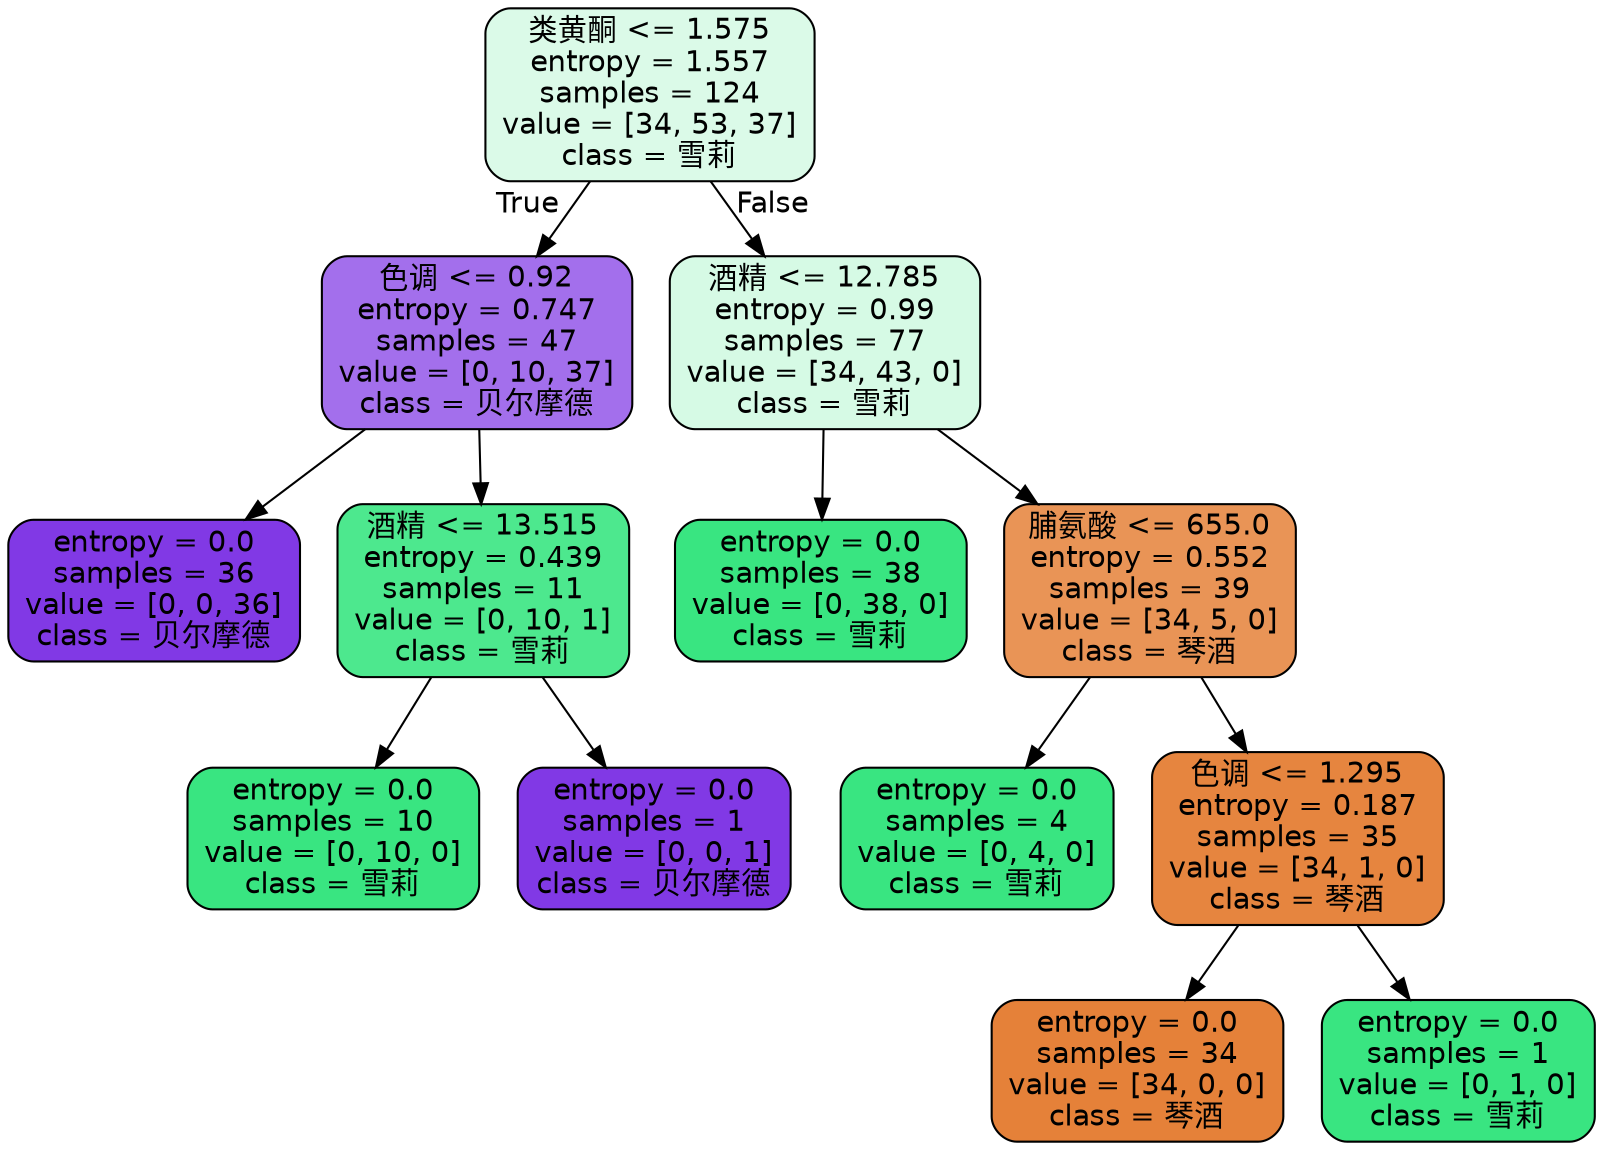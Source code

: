 digraph Tree {
node [shape=box, style="filled, rounded", color="black", fontname="helvetica"] ;
edge [fontname="helvetica"] ;
0 [label="类黄酮 <= 1.575\nentropy = 1.557\nsamples = 124\nvalue = [34, 53, 37]\nclass = 雪莉", fillcolor="#dbfae8"] ;
1 [label="色调 <= 0.92\nentropy = 0.747\nsamples = 47\nvalue = [0, 10, 37]\nclass = 贝尔摩德", fillcolor="#a36fec"] ;
0 -> 1 [labeldistance=2.5, labelangle=45, headlabel="True"] ;
2 [label="entropy = 0.0\nsamples = 36\nvalue = [0, 0, 36]\nclass = 贝尔摩德", fillcolor="#8139e5"] ;
1 -> 2 ;
3 [label="酒精 <= 13.515\nentropy = 0.439\nsamples = 11\nvalue = [0, 10, 1]\nclass = 雪莉", fillcolor="#4de88e"] ;
1 -> 3 ;
4 [label="entropy = 0.0\nsamples = 10\nvalue = [0, 10, 0]\nclass = 雪莉", fillcolor="#39e581"] ;
3 -> 4 ;
5 [label="entropy = 0.0\nsamples = 1\nvalue = [0, 0, 1]\nclass = 贝尔摩德", fillcolor="#8139e5"] ;
3 -> 5 ;
6 [label="酒精 <= 12.785\nentropy = 0.99\nsamples = 77\nvalue = [34, 43, 0]\nclass = 雪莉", fillcolor="#d6fae5"] ;
0 -> 6 [labeldistance=2.5, labelangle=-45, headlabel="False"] ;
7 [label="entropy = 0.0\nsamples = 38\nvalue = [0, 38, 0]\nclass = 雪莉", fillcolor="#39e581"] ;
6 -> 7 ;
8 [label="脯氨酸 <= 655.0\nentropy = 0.552\nsamples = 39\nvalue = [34, 5, 0]\nclass = 琴酒", fillcolor="#e99456"] ;
6 -> 8 ;
9 [label="entropy = 0.0\nsamples = 4\nvalue = [0, 4, 0]\nclass = 雪莉", fillcolor="#39e581"] ;
8 -> 9 ;
10 [label="色调 <= 1.295\nentropy = 0.187\nsamples = 35\nvalue = [34, 1, 0]\nclass = 琴酒", fillcolor="#e6853f"] ;
8 -> 10 ;
11 [label="entropy = 0.0\nsamples = 34\nvalue = [34, 0, 0]\nclass = 琴酒", fillcolor="#e58139"] ;
10 -> 11 ;
12 [label="entropy = 0.0\nsamples = 1\nvalue = [0, 1, 0]\nclass = 雪莉", fillcolor="#39e581"] ;
10 -> 12 ;
}